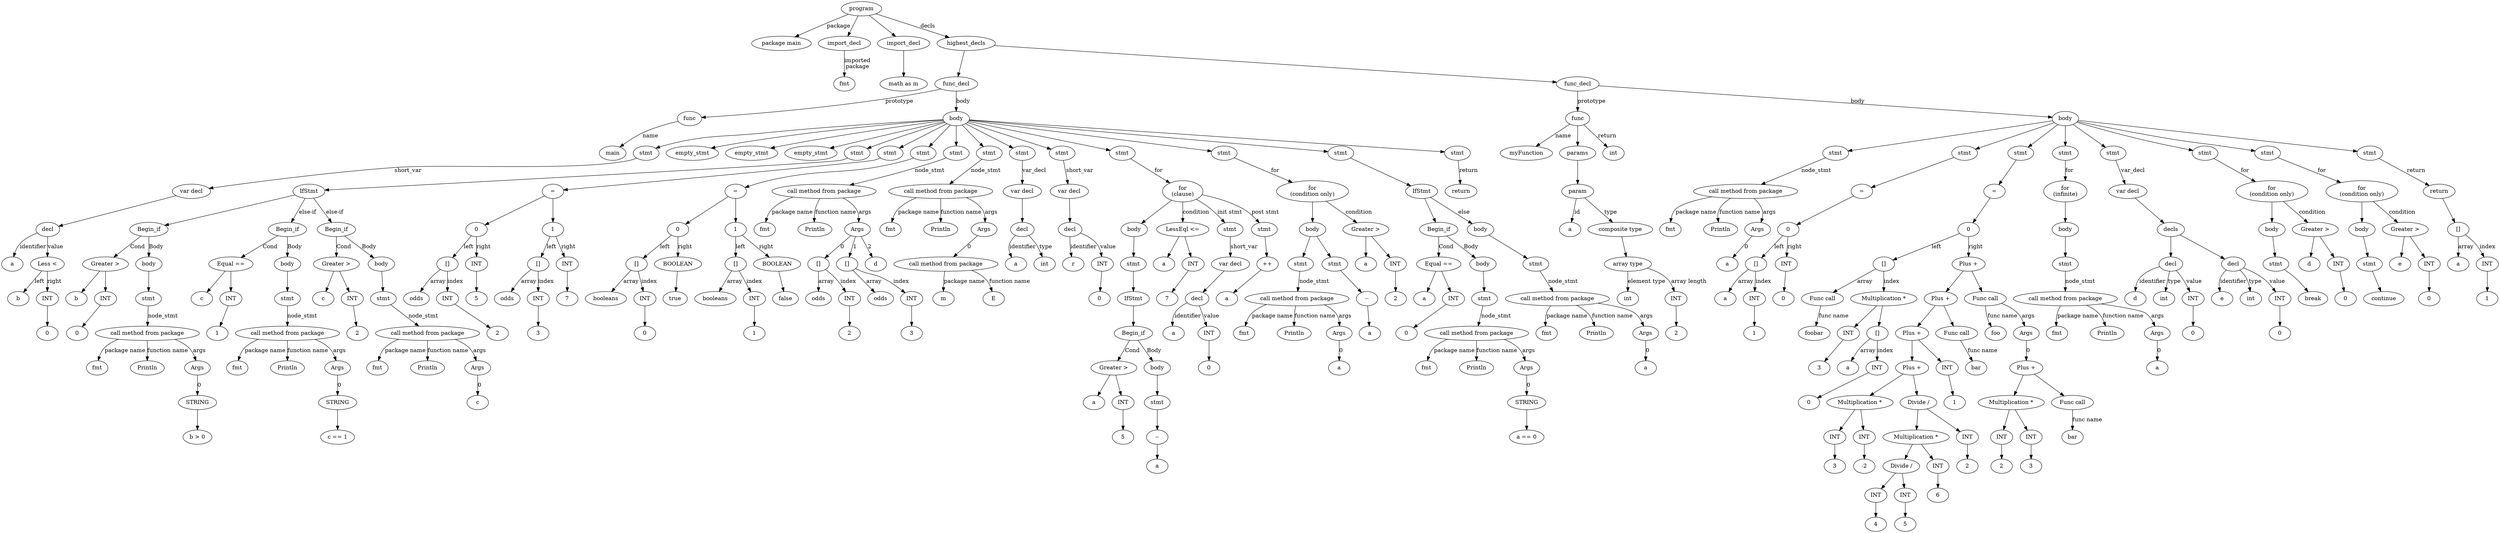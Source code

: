digraph G{
Id00000238da71da40 [label="program"]
Id00000238da711400 [label="package main"]
Id00000238da71da40 -> Id00000238da711400 [label="package"]; 
Id00000238da711600 [label="import_decl"]
Id00000238da7115c0 [label="fmt"]
Id00000238da711600->Id00000238da7115c0 [label="imported\npackage"];
Id00000238da71da40->Id00000238da711600;
Id00000238da711730 [label="import_decl"]
Id00000238da711640 [label="math as m"];
Id00000238da711730->Id00000238da711640;
Id00000238da71da40->Id00000238da711730;
Id00000238da71d640 [label="highest_decls"]; 
Id00000238da71da40 -> Id00000238da71d640 [label="decls"]; 
Id00000238da71d3e0 [label="func_decl"]; 
Id00000238da71da80 [label="func"]; 
IdFuncName00000238da71da80 [label="main"]; 
Id00000238da71da80 -> IdFuncName00000238da71da80 [label="name"]
Id00000238da71c5e0 [label="body"];
Id00000238da71a2d0 [label="stmt"]; 
Id00000238da711790 [label="var decl"]; 
Id00000238da71a330 [label="decl"]; 
Id00000238da711810 [label="a"]; 
Id00000238da71a330 -> Id00000238da711810 [label="identifier"]; 
Id00000238da71a280 [label="Less <"]; 
Id00000238da71a1e0 [label="b"]; 
Id00000238da71a230 [label="INT"]; 
IdValue00000238da71a230 [label="0"]
Id00000238da71a230->IdValue00000238da71a230
Id00000238da71a280 -> Id00000238da71a1e0 [label="left"]; 
Id00000238da71a280 -> Id00000238da71a230 [label="right"]; 
Id00000238da71a330 -> Id00000238da71a280 [label="value"]; 
Id00000238da711790 -> Id00000238da71a330 [label=""]; 
Id00000238da71a2d0 -> Id00000238da711790 [label="short_var"]; 
Id00000238da71c5e0 -> Id00000238da71a2d0 [label=""]; 
Id00000238da71a360 [label="stmt"]; 
Id00000238da71a360 [label="empty_stmt"]; 
Id00000238da71c5e0 -> Id00000238da71a360 [label=""]; 
Id00000238da71a3c0 [label="stmt"]; 
Id00000238da71a3c0 [label="empty_stmt"]; 
Id00000238da71c5e0 -> Id00000238da71a3c0 [label=""]; 
Id00000238da71a420 [label="stmt"]; 
Id00000238da71a420 [label="empty_stmt"]; 
Id00000238da71c5e0 -> Id00000238da71a420 [label=""]; 
Id00000238da71b370 [label="stmt"]; 
Id00000238da7117b0 [label="IfStmt"]; 
Id00000238da71a770 [label="Begin_if"]; 
Id00000238da71a520 [label="Greater >"]; 
Id00000238da71a480 [label="b"]; 
Id00000238da71a4d0 [label="INT"]; 
IdValue00000238da71a4d0 [label="0"]
Id00000238da71a4d0->IdValue00000238da71a4d0
Id00000238da71a520 -> Id00000238da71a480 [label=""]; 
Id00000238da71a520 -> Id00000238da71a4d0 [label=""]; 
Id00000238da71a770 -> Id00000238da71a520 [label="Cond"]; 
Id00000238da71a180 [label="body"];
Id00000238da71a6b0 [label="stmt"]; 
Id00000238da71a610 [label="call method from package"]; 
Id00000238da71a570 [label="fmt"]; 
Id00000238da71a610 -> Id00000238da71a570 [label="package name"]; 
Id00000238da71a660 [label="Println"]; 
Id00000238da71a610 -> Id00000238da71a660 [label="function name"]; 
Id00000238da7118d0 [label="Args"]; 
Id00000238da71a610 -> Id00000238da7118d0 [label="args"]; 
Id00000238da71a5c0 [label="STRING"]; 
IdValue00000238da71a5c0 [label="b > 0"]
Id00000238da71a5c0->IdValue00000238da71a5c0
Id00000238da7118d0 -> Id00000238da71a5c0 [label="0"]; 
Id00000238da71a6b0 -> Id00000238da71a610 [label="node_stmt"]; 
Id00000238da71a180 -> Id00000238da71a6b0 [label=""]; 
Id00000238da71a770 -> Id00000238da71a180 [label="Body"]; 
Id00000238da7117b0 -> Id00000238da71a770 [label=""]; 
Id00000238da71b250 [label="Begin_if"]; 
Id00000238da71a840 [label="Equal =="]; 
Id00000238da71a7a0 [label="c"]; 
Id00000238da71a7f0 [label="INT"]; 
IdValue00000238da71a7f0 [label="1"]
Id00000238da71a7f0->IdValue00000238da71a7f0
Id00000238da71a840 -> Id00000238da71a7a0 [label=""]; 
Id00000238da71a840 -> Id00000238da71a7f0 [label=""]; 
Id00000238da71b250 -> Id00000238da71a840 [label="Cond"]; 
Id00000238da71a1c0 [label="body"];
Id00000238da71b190 [label="stmt"]; 
Id00000238da71a930 [label="call method from package"]; 
Id00000238da71a890 [label="fmt"]; 
Id00000238da71a930 -> Id00000238da71a890 [label="package name"]; 
Id00000238da71aed0 [label="Println"]; 
Id00000238da71a930 -> Id00000238da71aed0 [label="function name"]; 
Id00000238da711a30 [label="Args"]; 
Id00000238da71a930 -> Id00000238da711a30 [label="args"]; 
Id00000238da71a8e0 [label="STRING"]; 
IdValue00000238da71a8e0 [label="c == 1"]
Id00000238da71a8e0->IdValue00000238da71a8e0
Id00000238da711a30 -> Id00000238da71a8e0 [label="0"]; 
Id00000238da71b190 -> Id00000238da71a930 [label="node_stmt"]; 
Id00000238da71a1c0 -> Id00000238da71b190 [label=""]; 
Id00000238da71b250 -> Id00000238da71a1c0 [label="Body"]; 
Id00000238da7117b0 -> Id00000238da71b250 [label="else-if"]; 
Id00000238da71b340 [label="Begin_if"]; 
Id00000238da71aa20 [label="Greater >"]; 
Id00000238da71b100 [label="c"]; 
Id00000238da71af70 [label="INT"]; 
IdValue00000238da71af70 [label="2"]
Id00000238da71af70->IdValue00000238da71af70
Id00000238da71aa20 -> Id00000238da71b100 [label=""]; 
Id00000238da71aa20 -> Id00000238da71af70 [label=""]; 
Id00000238da71b340 -> Id00000238da71aa20 [label="Cond"]; 
Id00000238da71a140 [label="body"];
Id00000238da71b280 [label="stmt"]; 
Id00000238da71acf0 [label="call method from package"]; 
Id00000238da71a9d0 [label="fmt"]; 
Id00000238da71acf0 -> Id00000238da71a9d0 [label="package name"]; 
Id00000238da71ad40 [label="Println"]; 
Id00000238da71acf0 -> Id00000238da71ad40 [label="function name"]; 
Id00000238da711a50 [label="Args"]; 
Id00000238da71acf0 -> Id00000238da711a50 [label="args"]; 
Id00000238da71ab60 [label="c"]; 
Id00000238da711a50 -> Id00000238da71ab60 [label="0"]; 
Id00000238da71b280 -> Id00000238da71acf0 [label="node_stmt"]; 
Id00000238da71a140 -> Id00000238da71b280 [label=""]; 
Id00000238da71b340 -> Id00000238da71a140 [label="Body"]; 
Id00000238da7117b0 -> Id00000238da71b340 [label="else-if"]; 
Id00000238da71b370 -> Id00000238da7117b0 [label=""]; 
Id00000238da71c5e0 -> Id00000238da71b370 [label=""]; 
Id00000238da71b3d0 [label="stmt"]; 
Id00000238da711970 [label="="]; 
Id000000238da711970 [label="0"]; 
Id00000238da711970 -> Id000000238da711970; 
Id00000238da71ae80 [label="[]"]; 
Id00000238da71aa70 [label="odds"]; 
Id00000238da71afc0 [label="INT"]; 
IdValue00000238da71afc0 [label="2"]
Id00000238da71afc0->IdValue00000238da71afc0
Id00000238da71ae80 -> Id00000238da71aa70 [label="array"]; 
Id00000238da71ae80 -> Id00000238da71afc0 [label="index"]; 
Id000000238da711970 -> Id00000238da71ae80 [label="left"];
Id00000238da71ab10 [label="INT"]; 
IdValue00000238da71ab10 [label="5"]
Id00000238da71ab10->IdValue00000238da71ab10
Id000000238da711970 -> Id00000238da71ab10 [label="right"];
Id100000238da711970 [label="1"]; 
Id00000238da711970 -> Id100000238da711970; 
Id00000238da71b010 [label="[]"]; 
Id00000238da71af20 [label="odds"]; 
Id00000238da71aac0 [label="INT"]; 
IdValue00000238da71aac0 [label="3"]
Id00000238da71aac0->IdValue00000238da71aac0
Id00000238da71b010 -> Id00000238da71af20 [label="array"]; 
Id00000238da71b010 -> Id00000238da71aac0 [label="index"]; 
Id100000238da711970 -> Id00000238da71b010 [label="left"];
Id00000238da71abb0 [label="INT"]; 
IdValue00000238da71abb0 [label="7"]
Id00000238da71abb0->IdValue00000238da71abb0
Id100000238da711970 -> Id00000238da71abb0 [label="right"];
Id00000238da71b3d0 -> Id00000238da711970 [label=""]; 
Id00000238da71c5e0 -> Id00000238da71b3d0 [label=""]; 
Id00000238da71b430 [label="stmt"]; 
Id00000238da711910 [label="="]; 
Id000000238da711910 [label="0"]; 
Id00000238da711910 -> Id000000238da711910; 
Id00000238da71ac50 [label="[]"]; 
Id00000238da71ac00 [label="booleans"]; 
Id00000238da71ad90 [label="INT"]; 
IdValue00000238da71ad90 [label="0"]
Id00000238da71ad90->IdValue00000238da71ad90
Id00000238da71ac50 -> Id00000238da71ac00 [label="array"]; 
Id00000238da71ac50 -> Id00000238da71ad90 [label="index"]; 
Id000000238da711910 -> Id00000238da71ac50 [label="left"];
Id00000238da71b060 [label="BOOLEAN"]; 
IdValue00000238da71b060 [label="true"]
Id00000238da71b060->IdValue00000238da71b060
Id000000238da711910 -> Id00000238da71b060 [label="right"];
Id100000238da711910 [label="1"]; 
Id00000238da711910 -> Id100000238da711910; 
Id00000238da71ae30 [label="[]"]; 
Id00000238da71ade0 [label="booleans"]; 
Id00000238da71aca0 [label="INT"]; 
IdValue00000238da71aca0 [label="1"]
Id00000238da71aca0->IdValue00000238da71aca0
Id00000238da71ae30 -> Id00000238da71ade0 [label="array"]; 
Id00000238da71ae30 -> Id00000238da71aca0 [label="index"]; 
Id100000238da711910 -> Id00000238da71ae30 [label="left"];
Id00000238da71b0b0 [label="BOOLEAN"]; 
IdValue00000238da71b0b0 [label="false"]
Id00000238da71b0b0->IdValue00000238da71b0b0
Id100000238da711910 -> Id00000238da71b0b0 [label="right"];
Id00000238da71b430 -> Id00000238da711910 [label=""]; 
Id00000238da71c5e0 -> Id00000238da71b430 [label=""]; 
Id00000238da71c4a0 [label="stmt"]; 
Id00000238da71ba80 [label="call method from package"]; 
Id00000238da71c200 [label="fmt"]; 
Id00000238da71ba80 -> Id00000238da71c200 [label="package name"]; 
Id00000238da71bfd0 [label="Println"]; 
Id00000238da71ba80 -> Id00000238da71bfd0 [label="function name"]; 
Id00000238da711990 [label="Args"]; 
Id00000238da71ba80 -> Id00000238da711990 [label="args"]; 
Id00000238da71bcb0 [label="[]"]; 
Id00000238da71b580 [label="odds"]; 
Id00000238da71b5d0 [label="INT"]; 
IdValue00000238da71b5d0 [label="2"]
Id00000238da71b5d0->IdValue00000238da71b5d0
Id00000238da71bcb0 -> Id00000238da71b580 [label="array"]; 
Id00000238da71bcb0 -> Id00000238da71b5d0 [label="index"]; 
Id00000238da711990 -> Id00000238da71bcb0 [label="0"]; 
Id00000238da71b760 [label="[]"]; 
Id00000238da71ba30 [label="odds"]; 
Id00000238da71b620 [label="INT"]; 
IdValue00000238da71b620 [label="3"]
Id00000238da71b620->IdValue00000238da71b620
Id00000238da71b760 -> Id00000238da71ba30 [label="array"]; 
Id00000238da71b760 -> Id00000238da71b620 [label="index"]; 
Id00000238da711990 -> Id00000238da71b760 [label="1"]; 
Id00000238da71b8f0 [label="d"]; 
Id00000238da711990 -> Id00000238da71b8f0 [label="2"]; 
Id00000238da71c4a0 -> Id00000238da71ba80 [label="node_stmt"]; 
Id00000238da71c5e0 -> Id00000238da71c4a0 [label=""]; 
Id00000238da71c910 [label="stmt"]; 
Id00000238da71b7b0 [label="call method from package"]; 
Id00000238da71be40 [label="fmt"]; 
Id00000238da71b7b0 -> Id00000238da71be40 [label="package name"]; 
Id00000238da71bb70 [label="Println"]; 
Id00000238da71b7b0 -> Id00000238da71bb70 [label="function name"]; 
Id00000238da7119b0 [label="Args"]; 
Id00000238da71b7b0 -> Id00000238da7119b0 [label="args"]; 
Id00000238da71b670 [label="m.E"]; 
Id00000238da71b670 [label="call method from package"]; 
Id00000238da71c250 [label="m"]; 
Id00000238da71b670 -> Id00000238da71c250 [label="package name"]; 
Id00000238da71b850 [label="E"]; 
Id00000238da71b670 -> Id00000238da71b850 [label="function name"]; 
Id00000238da7119b0 -> Id00000238da71b670 [label="0"]; 
Id00000238da71c910 -> Id00000238da71b7b0 [label="node_stmt"]; 
Id00000238da71c5e0 -> Id00000238da71c910 [label=""]; 
Id00000238da71c9a0 [label="stmt"]; 
Id00000238da711a10 [label="var decl"]; 
Id00000238da71c970 [label="decl"]; 
Id00000238da711a70 [label="a"]; 
Id00000238da71c970 -> Id00000238da711a70 [label="identifier"]; 
Id00000238da7119d0 [label="int"]; 
Id00000238da71c970 -> Id00000238da7119d0 [label="type"]; 
Id00000238da711a10 -> Id00000238da71c970 [label=""]; 
Id00000238da71c9a0 -> Id00000238da711a10 [label="var_decl"]; 
Id00000238da71c5e0 -> Id00000238da71c9a0 [label=""]; 
Id00000238da71ca00 [label="stmt"]; 
Id00000238da711710 [label="var decl"]; 
Id00000238da71ca60 [label="decl"]; 
Id00000238da7116f0 [label="r"]; 
Id00000238da71ca60 -> Id00000238da7116f0 [label="identifier"]; 
Id00000238da71b800 [label="INT"]; 
IdValue00000238da71b800 [label="0"]
Id00000238da71b800->IdValue00000238da71b800
Id00000238da71ca60 -> Id00000238da71b800 [label="value"]; 
Id00000238da711710 -> Id00000238da71ca60 [label=""]; 
Id00000238da71ca00 -> Id00000238da711710 [label="short_var"]; 
Id00000238da71c5e0 -> Id00000238da71ca00 [label=""]; 
Id00000238da71cea0 [label="stmt"]; 
Id00000238da71c760 [label="body"];
Id00000238da71cd20 [label="stmt"]; 
Id00000238da71d7c0 [label="IfStmt"]; 
Id00000238da71dae0 [label="Begin_if"]; 
Id00000238da71bb20 [label="Greater >"]; 
Id00000238da71b9e0 [label="a"]; 
Id00000238da71c0c0 [label="INT"]; 
IdValue00000238da71c0c0 [label="5"]
Id00000238da71c0c0->IdValue00000238da71c0c0
Id00000238da71bb20 -> Id00000238da71b9e0 [label=""]; 
Id00000238da71bb20 -> Id00000238da71c0c0 [label=""]; 
Id00000238da71dae0 -> Id00000238da71bb20 [label="Cond"]; 
Id00000238da71c720 [label="body"];
Id00000238da71cfc0 [label="stmt"]; 
IdInc00000238da71cfc0 [label="--"]
Id00000238da71cfc0->IdInc00000238da71cfc0
Id00000238da71bda0 [label="a"]; 
IdInc00000238da71cfc0->Id00000238da71bda0
Id00000238da71c720 -> Id00000238da71cfc0 [label=""]; 
Id00000238da71dae0 -> Id00000238da71c720 [label="Body"]; 
Id00000238da71d7c0 -> Id00000238da71dae0 [label=""]; 
Id00000238da71cd20 -> Id00000238da71d7c0 [label=""]; 
Id00000238da71c760 -> Id00000238da71cd20 [label=""]; 
Id00000238da71db10 -> Id00000238da71c760;
Id00000238da71b4e0 [label="LessEql <="]; 
Id00000238da71bd50 [label="a"]; 
Id00000238da71bbc0 [label="INT"]; 
IdValue00000238da71bbc0 [label="7"]
Id00000238da71bbc0->IdValue00000238da71bbc0
Id00000238da71b4e0 -> Id00000238da71bd50 [label=""]; 
Id00000238da71b4e0 -> Id00000238da71bbc0 [label=""]; 
Id00000238da71db10 -> Id00000238da71b4e0 [label="condition"];
Id00000238da71d200 [label="stmt"]; 
Id00000238da7117f0 [label="var decl"]; 
Id00000238da71d2a0 [label="decl"]; 
Id00000238da7117d0 [label="a"]; 
Id00000238da71d2a0 -> Id00000238da7117d0 [label="identifier"]; 
Id00000238da71b990 [label="INT"]; 
IdValue00000238da71b990 [label="0"]
Id00000238da71b990->IdValue00000238da71b990
Id00000238da71d2a0 -> Id00000238da71b990 [label="value"]; 
Id00000238da7117f0 -> Id00000238da71d2a0 [label=""]; 
Id00000238da71d200 -> Id00000238da7117f0 [label="short_var"]; 
Id00000238da71db10 -> Id00000238da71d200 [label="init stmt"];
Id00000238da71cd80 [label="stmt"]; 
IdInc00000238da71cd80 [label="++"]
Id00000238da71cd80->IdInc00000238da71cd80
Id00000238da71b530 [label="a"]; 
IdInc00000238da71cd80->Id00000238da71b530
Id00000238da71db10 -> Id00000238da71cd80 [label="post stmt"];
Id00000238da71db10 [label="for\n(clause)"];
Id00000238da71cea0 -> Id00000238da71db10 [label="for"]; 
Id00000238da71c5e0 -> Id00000238da71cea0 [label=""]; 
Id00000238da71cae0 [label="stmt"]; 
Id00000238da71c860 [label="body"];
Id00000238da71d1a0 [label="stmt"]; 
Id00000238da71bee0 [label="call method from package"]; 
Id00000238da71be90 [label="fmt"]; 
Id00000238da71bee0 -> Id00000238da71be90 [label="package name"]; 
Id00000238da71c070 [label="Println"]; 
Id00000238da71bee0 -> Id00000238da71c070 [label="function name"]; 
Id00000238da71d720 [label="Args"]; 
Id00000238da71bee0 -> Id00000238da71d720 [label="args"]; 
Id00000238da71b710 [label="a"]; 
Id00000238da71d720 -> Id00000238da71b710 [label="0"]; 
Id00000238da71d1a0 -> Id00000238da71bee0 [label="node_stmt"]; 
Id00000238da71c860 -> Id00000238da71d1a0 [label=""]; 
Id00000238da71cba0 [label="stmt"]; 
IdInc00000238da71cba0 [label="--"]
Id00000238da71cba0->IdInc00000238da71cba0
Id00000238da71bf30 [label="a"]; 
IdInc00000238da71cba0->Id00000238da71bf30
Id00000238da71c860 -> Id00000238da71cba0 [label=""]; 
Id00000238da71db40 -> Id00000238da71c860;
Id00000238da71b940 [label="Greater >"]; 
Id00000238da71bdf0 [label="a"]; 
Id00000238da71b6c0 [label="INT"]; 
IdValue00000238da71b6c0 [label="2"]
Id00000238da71b6c0->IdValue00000238da71b6c0
Id00000238da71b940 -> Id00000238da71bdf0 [label=""]; 
Id00000238da71b940 -> Id00000238da71b6c0 [label=""]; 
Id00000238da71db40 -> Id00000238da71b940 [label="condition"];
Id00000238da71db40 [label="for\n(condition only)"];
Id00000238da71cae0 -> Id00000238da71db40 [label="for"]; 
Id00000238da71c5e0 -> Id00000238da71cae0 [label=""]; 
Id00000238da71ccc0 [label="stmt"]; 
Id00000238da71d6e0 [label="IfStmt"]; 
Id00000238da71db70 [label="Begin_if"]; 
Id00000238da71c2f0 [label="Equal =="]; 
Id00000238da71bf80 [label="a"]; 
Id00000238da71c3e0 [label="INT"]; 
IdValue00000238da71c3e0 [label="0"]
Id00000238da71c3e0->IdValue00000238da71c3e0
Id00000238da71c2f0 -> Id00000238da71bf80 [label=""]; 
Id00000238da71c2f0 -> Id00000238da71c3e0 [label=""]; 
Id00000238da71db70 -> Id00000238da71c2f0 [label="Cond"]; 
Id00000238da71c730 [label="body"];
Id00000238da71d020 [label="stmt"]; 
Id00000238da71c110 [label="call method from package"]; 
Id00000238da71c020 [label="fmt"]; 
Id00000238da71c110 -> Id00000238da71c020 [label="package name"]; 
Id00000238da71bad0 [label="Println"]; 
Id00000238da71c110 -> Id00000238da71bad0 [label="function name"]; 
Id00000238da71d820 [label="Args"]; 
Id00000238da71c110 -> Id00000238da71d820 [label="args"]; 
Id00000238da71b8a0 [label="STRING"]; 
IdValue00000238da71b8a0 [label="a == 0"]
Id00000238da71b8a0->IdValue00000238da71b8a0
Id00000238da71d820 -> Id00000238da71b8a0 [label="0"]; 
Id00000238da71d020 -> Id00000238da71c110 [label="node_stmt"]; 
Id00000238da71c730 -> Id00000238da71d020 [label=""]; 
Id00000238da71db70 -> Id00000238da71c730 [label="Body"]; 
Id00000238da71d6e0 -> Id00000238da71db70 [label=""]; 
Id00000238da71c800 [label="body"];
Id00000238da71ce40 [label="stmt"]; 
Id00000238da71bc10 [label="call method from package"]; 
Id00000238da71c160 [label="fmt"]; 
Id00000238da71bc10 -> Id00000238da71c160 [label="package name"]; 
Id00000238da71bc60 [label="Println"]; 
Id00000238da71bc10 -> Id00000238da71bc60 [label="function name"]; 
Id00000238da71d5c0 [label="Args"]; 
Id00000238da71bc10 -> Id00000238da71d5c0 [label="args"]; 
Id00000238da71c1b0 [label="a"]; 
Id00000238da71d5c0 -> Id00000238da71c1b0 [label="0"]; 
Id00000238da71ce40 -> Id00000238da71bc10 [label="node_stmt"]; 
Id00000238da71c800 -> Id00000238da71ce40 [label=""]; 
Id00000238da71d6e0 -> Id00000238da71c800 [label="else"]; 
Id00000238da71ccc0 -> Id00000238da71d6e0 [label=""]; 
Id00000238da71c5e0 -> Id00000238da71ccc0 [label=""]; 
Id00000238da71d0e0 [label="stmt"]; 
Id00000238da71c740 [label="return"]; 
Id00000238da71d0e0 -> Id00000238da71c740 [label="return"]; 
Id00000238da71c5e0 -> Id00000238da71d0e0 [label=""]; 
Id00000238da71d3e0 -> Id00000238da71da80 [label="prototype"]; 
Id00000238da71d3e0 -> Id00000238da71c5e0 [label="body"]; 
Id00000238da71d640 -> Id00000238da71d3e0 [label=""]; 
Id00000238da71d920 [label="func_decl"]; 
Id00000238da71d8e0 [label="func"]; 
IdFuncName00000238da71d8e0 [label="myFunction"]; 
Id00000238da71d8e0 -> IdFuncName00000238da71d8e0 [label="name"]
Id00000238da71d4a0 [label="params"]; 
Id00000238da71d800 [label="param"]; 
Id00000238da71da20 [label="a"]; 
Id00000238da71d480 [label="composite type"]; 
Id00000238da71d7e0 [label="array type"]; 
Id00000238da71d460 [label="int"]; 
Id00000238da71d7e0 -> Id00000238da71d460 [label="element type"]; 
Id00000238da71bd00 [label="INT"]; 
IdValue00000238da71bd00 [label="2"]
Id00000238da71bd00->IdValue00000238da71bd00
Id00000238da71d7e0 -> Id00000238da71bd00 [label="array length"]; 
Id00000238da71d480 -> Id00000238da71d7e0 [label=""]; 
Id00000238da71d800 -> Id00000238da71da20 [label="id"]; 
Id00000238da71d800 -> Id00000238da71d480 [label="type"]; 
Id00000238da71d4a0 -> Id00000238da71d800 [label=""]; 
Id00000238da71d8e0 -> Id00000238da71d4a0 [label=""]; 
Id00000238da71d9a0 [label="int"]; 
Id00000238da71d8e0 -> Id00000238da71d9a0 [label="return"]; 
Id00000238da71c8f0 [label="body"];
Id00000238da71cf00 [label="stmt"]; 
Id00000238da71c390 [label="call method from package"]; 
Id00000238da71c2a0 [label="fmt"]; 
Id00000238da71c390 -> Id00000238da71c2a0 [label="package name"]; 
Id00000238da71c430 [label="Println"]; 
Id00000238da71c390 -> Id00000238da71c430 [label="function name"]; 
Id00000238da71d860 [label="Args"]; 
Id00000238da71c390 -> Id00000238da71d860 [label="args"]; 
Id00000238da71c340 [label="a"]; 
Id00000238da71d860 -> Id00000238da71c340 [label="0"]; 
Id00000238da71cf00 -> Id00000238da71c390 [label="node_stmt"]; 
Id00000238da71c8f0 -> Id00000238da71cf00 [label=""]; 
Id00000238da71cf60 [label="stmt"]; 
Id00000238da71d560 [label="="]; 
Id000000238da71d560 [label="0"]; 
Id00000238da71d560 -> Id000000238da71d560; 
Id00000238da71dc90 [label="[]"]; 
Id00000238da71dd80 [label="a"]; 
Id00000238da71e000 [label="INT"]; 
IdValue00000238da71e000 [label="1"]
Id00000238da71e000->IdValue00000238da71e000
Id00000238da71dc90 -> Id00000238da71dd80 [label="array"]; 
Id00000238da71dc90 -> Id00000238da71e000 [label="index"]; 
Id000000238da71d560 -> Id00000238da71dc90 [label="left"];
Id00000238da71e6e0 [label="INT"]; 
IdValue00000238da71e6e0 [label="0"]
Id00000238da71e6e0->IdValue00000238da71e6e0
Id000000238da71d560 -> Id00000238da71e6e0 [label="right"];
Id00000238da71cf60 -> Id00000238da71d560 [label=""]; 
Id00000238da71c8f0 -> Id00000238da71cf60 [label=""]; 
Id00000238da5203d0 [label="stmt"]; 
Id00000238da71d6c0 [label="="]; 
Id000000238da71d6c0 [label="0"]; 
Id00000238da71d6c0 -> Id000000238da71d6c0; 
Id00000238da71e320 [label="[]"]; 
Id00000238da71dce0 [label="Func call"]; 
Id00000238da71e870 [label="foobar"]; 
Id00000238da71dce0 -> Id00000238da71e870 [label="func name"]; 
Id00000238da71de70 [label="Multiplication *"]; 
Id00000238da71e3c0 [label="INT"]; 
IdValue00000238da71e3c0 [label="3"]
Id00000238da71e3c0->IdValue00000238da71e3c0
Id00000238da71dd30 [label="[]"]; 
Id00000238da71e410 [label="a"]; 
Id00000238da71e5f0 [label="INT"]; 
IdValue00000238da71e5f0 [label="0"]
Id00000238da71e5f0->IdValue00000238da71e5f0
Id00000238da71dd30 -> Id00000238da71e410 [label="array"]; 
Id00000238da71dd30 -> Id00000238da71e5f0 [label="index"]; 
Id00000238da71de70 -> Id00000238da71e3c0 [label=""]; 
Id00000238da71de70 -> Id00000238da71dd30 [label=""]; 
Id00000238da71e320 -> Id00000238da71dce0 [label="array"]; 
Id00000238da71e320 -> Id00000238da71de70 [label="index"]; 
Id000000238da71d6c0 -> Id00000238da71e320 [label="left"];
Id00000238da71e460 [label="Plus +"]; 
Id00000238da71e050 [label="Plus +"]; 
Id00000238da71dec0 [label="Plus +"]; 
Id00000238da71e370 [label="Plus +"]; 
Id00000238da71dfb0 [label="Multiplication *"]; 
Id00000238da71e190 [label="INT"]; 
IdValue00000238da71e190 [label="3"]
Id00000238da71e190->IdValue00000238da71e190
Id00000238da71e910 [label="INT"]; 
IdValue00000238da71e910 [label="-2"]
Id00000238da71e910->IdValue00000238da71e910
Id00000238da71dfb0 -> Id00000238da71e190 [label=""]; 
Id00000238da71dfb0 -> Id00000238da71e910 [label=""]; 
Id00000238da71df60 [label="Divide /"]; 
Id00000238da71eaf0 [label="Multiplication *"]; 
Id00000238da71e820 [label="Divide /"]; 
Id00000238da71e280 [label="INT"]; 
IdValue00000238da71e280 [label="4"]
Id00000238da71e280->IdValue00000238da71e280
Id00000238da71ddd0 [label="INT"]; 
IdValue00000238da71ddd0 [label="5"]
Id00000238da71ddd0->IdValue00000238da71ddd0
Id00000238da71e820 -> Id00000238da71e280 [label=""]; 
Id00000238da71e820 -> Id00000238da71ddd0 [label=""]; 
Id00000238da71e1e0 [label="INT"]; 
IdValue00000238da71e1e0 [label="6"]
Id00000238da71e1e0->IdValue00000238da71e1e0
Id00000238da71eaf0 -> Id00000238da71e820 [label=""]; 
Id00000238da71eaf0 -> Id00000238da71e1e0 [label=""]; 
Id00000238da71de20 [label="INT"]; 
IdValue00000238da71de20 [label="2"]
Id00000238da71de20->IdValue00000238da71de20
Id00000238da71df60 -> Id00000238da71eaf0 [label=""]; 
Id00000238da71df60 -> Id00000238da71de20 [label=""]; 
Id00000238da71e370 -> Id00000238da71dfb0 [label=""]; 
Id00000238da71e370 -> Id00000238da71df60 [label=""]; 
Id00000238da71e2d0 [label="INT"]; 
IdValue00000238da71e2d0 [label="1"]
Id00000238da71e2d0->IdValue00000238da71e2d0
Id00000238da71dec0 -> Id00000238da71e370 [label=""]; 
Id00000238da71dec0 -> Id00000238da71e2d0 [label=""]; 
Id00000238da71ea50 [label="Func call"]; 
Id00000238da71df10 [label="bar"]; 
Id00000238da71ea50 -> Id00000238da71df10 [label="func name"]; 
Id00000238da71e050 -> Id00000238da71dec0 [label=""]; 
Id00000238da71e050 -> Id00000238da71ea50 [label=""]; 
Id00000238da71e780 [label="Func call"]; 
Id00000238da71e640 [label="foo"]; 
Id00000238da71e780 -> Id00000238da71e640 [label="func name"]; 
Id00000238da71d6a0 [label="Args"]; 
Id00000238da71e780 -> Id00000238da71d6a0 [label="args"]; 
Id00000238da71eb40 [label="Plus +"]; 
Id00000238da71e8c0 [label="Multiplication *"]; 
Id00000238da71e730 [label="INT"]; 
IdValue00000238da71e730 [label="2"]
Id00000238da71e730->IdValue00000238da71e730
Id00000238da71e4b0 [label="INT"]; 
IdValue00000238da71e4b0 [label="3"]
Id00000238da71e4b0->IdValue00000238da71e4b0
Id00000238da71e8c0 -> Id00000238da71e730 [label=""]; 
Id00000238da71e8c0 -> Id00000238da71e4b0 [label=""]; 
Id00000238da71e140 [label="Func call"]; 
Id00000238da71e5a0 [label="bar"]; 
Id00000238da71e140 -> Id00000238da71e5a0 [label="func name"]; 
Id00000238da71eb40 -> Id00000238da71e8c0 [label=""]; 
Id00000238da71eb40 -> Id00000238da71e140 [label=""]; 
Id00000238da71d6a0 -> Id00000238da71eb40 [label="0"]; 
Id00000238da71e460 -> Id00000238da71e050 [label=""]; 
Id00000238da71e460 -> Id00000238da71e780 [label=""]; 
Id000000238da71d6c0 -> Id00000238da71e460 [label="right"];
Id00000238da5203d0 -> Id00000238da71d6c0 [label=""]; 
Id00000238da71c8f0 -> Id00000238da5203d0 [label=""]; 
Id00000238da520850 [label="stmt"]; 
Id00000238da71c8d0 [label="body"];
Id00000238da520790 [label="stmt"]; 
Id00000238da71e500 [label="call method from package"]; 
Id00000238da71dc40 [label="fmt"]; 
Id00000238da71e500 -> Id00000238da71dc40 [label="package name"]; 
Id00000238da71e7d0 [label="Println"]; 
Id00000238da71e500 -> Id00000238da71e7d0 [label="function name"]; 
Id00000238da71d540 [label="Args"]; 
Id00000238da71e500 -> Id00000238da71d540 [label="args"]; 
Id00000238da71e690 [label="a"]; 
Id00000238da71d540 -> Id00000238da71e690 [label="0"]; 
Id00000238da520790 -> Id00000238da71e500 [label="node_stmt"]; 
Id00000238da71c8d0 -> Id00000238da520790 [label=""]; 
Id00000238da71ebb0 -> Id00000238da71c8d0;
Id00000238da71ebb0 [label="for\n(infinite)"];
Id00000238da520850 -> Id00000238da71ebb0 [label="for"]; 
Id00000238da71c8f0 -> Id00000238da520850 [label=""]; 
Id00000238da5207f0 [label="stmt"]; 
Id00000238da71d400 [label="var decl"]; 
Id00000238da71d740 [label="decls"]; 
Id00000238da71ebe0 [label="decl"]; 
Id00000238da71d900 [label="d"]; 
Id00000238da71ebe0 -> Id00000238da71d900 [label="identifier"]; 
Id00000238da71d5a0 [label="int"]; 
Id00000238da71ebe0 -> Id00000238da71d5a0 [label="type"]; 
Id00000238da71e550 [label="INT"]; 
IdValue00000238da71e550 [label="0"]
Id00000238da71e550->IdValue00000238da71e550
Id00000238da71ebe0 -> Id00000238da71e550 [label="value"]; 
Id00000238da71d740 -> Id00000238da71ebe0 [label=""]; 
Id00000238da521290 [label="decl"]; 
Id00000238da71d440 [label="e"]; 
Id00000238da521290 -> Id00000238da71d440 [label="identifier"]; 
Id00000238da71d700 [label="int"]; 
Id00000238da521290 -> Id00000238da71d700 [label="type"]; 
Id00000238da71e9b0 [label="INT"]; 
IdValue00000238da71e9b0 [label="0"]
Id00000238da71e9b0->IdValue00000238da71e9b0
Id00000238da521290 -> Id00000238da71e9b0 [label="value"]; 
Id00000238da71d740 -> Id00000238da521290 [label=""]; 
Id00000238da71d400 -> Id00000238da71d740 [label=""]; 
Id00000238da5207f0 -> Id00000238da71d400 [label="var_decl"]; 
Id00000238da71c8f0 -> Id00000238da5207f0 [label=""]; 
Id00000238da520910 [label="stmt"]; 
Id00000238da71c830 [label="body"];
Id00000238da5208b0 [label="stmt"]; 
IdBreak00000238da5208b0 [label="break"];
Id00000238da5208b0 -> IdBreak00000238da5208b0;
Id00000238da71c830 -> Id00000238da5208b0 [label=""]; 
Id00000238da521260 -> Id00000238da71c830;
Id00000238da71e0f0 [label="Greater >"]; 
Id00000238da71e960 [label="d"]; 
Id00000238da71ea00 [label="INT"]; 
IdValue00000238da71ea00 [label="0"]
Id00000238da71ea00->IdValue00000238da71ea00
Id00000238da71e0f0 -> Id00000238da71e960 [label=""]; 
Id00000238da71e0f0 -> Id00000238da71ea00 [label=""]; 
Id00000238da521260 -> Id00000238da71e0f0 [label="condition"];
Id00000238da521260 [label="for\n(condition only)"];
Id00000238da520910 -> Id00000238da521260 [label="for"]; 
Id00000238da71c8f0 -> Id00000238da520910 [label=""]; 
Id00000238da520eb0 [label="stmt"]; 
Id00000238da71c840 [label="body"];
Id00000238da520610 [label="stmt"]; 
IdContinue00000238da520610 [label="continue"];
Id00000238da520610 -> IdContinue00000238da520610;
Id00000238da71c840 -> Id00000238da520610 [label=""]; 
Id00000238da521380 -> Id00000238da71c840;
Id00000238da71dbf0 [label="Greater >"]; 
Id00000238da71e230 [label="e"]; 
Id00000238da71eaa0 [label="INT"]; 
IdValue00000238da71eaa0 [label="0"]
Id00000238da71eaa0->IdValue00000238da71eaa0
Id00000238da71dbf0 -> Id00000238da71e230 [label=""]; 
Id00000238da71dbf0 -> Id00000238da71eaa0 [label=""]; 
Id00000238da521380 -> Id00000238da71dbf0 [label="condition"];
Id00000238da521380 [label="for\n(condition only)"];
Id00000238da520eb0 -> Id00000238da521380 [label="for"]; 
Id00000238da71c8f0 -> Id00000238da520eb0 [label=""]; 
Id00000238da5201f0 [label="stmt"]; 
Id00000238da71c610 [label="return"]; 
Id00000238da521d10 [label="[]"]; 
Id00000238da71e0a0 [label="a"]; 
Id00000238da521900 [label="INT"]; 
IdValue00000238da521900 [label="1"]
Id00000238da521900->IdValue00000238da521900
Id00000238da521d10 -> Id00000238da71e0a0 [label="array"]; 
Id00000238da521d10 -> Id00000238da521900 [label="index"]; 
Id00000238da71c610 -> Id00000238da521d10 [label=""]; 
Id00000238da5201f0 -> Id00000238da71c610 [label="return"]; 
Id00000238da71c8f0 -> Id00000238da5201f0 [label=""]; 
Id00000238da71d920 -> Id00000238da71d8e0 [label="prototype"]; 
Id00000238da71d920 -> Id00000238da71c8f0 [label="body"]; 
Id00000238da71d640 -> Id00000238da71d920 [label=""]; 
}